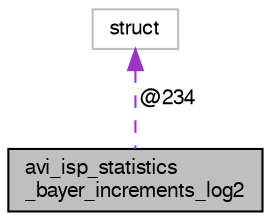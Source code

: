 digraph "avi_isp_statistics_bayer_increments_log2"
{
  edge [fontname="FreeSans",fontsize="10",labelfontname="FreeSans",labelfontsize="10"];
  node [fontname="FreeSans",fontsize="10",shape=record];
  Node1 [label="avi_isp_statistics\l_bayer_increments_log2",height=0.2,width=0.4,color="black", fillcolor="grey75", style="filled", fontcolor="black"];
  Node2 -> Node1 [dir="back",color="darkorchid3",fontsize="10",style="dashed",label=" @234" ,fontname="FreeSans"];
  Node2 [label="struct",height=0.2,width=0.4,color="grey75", fillcolor="white", style="filled"];
}
